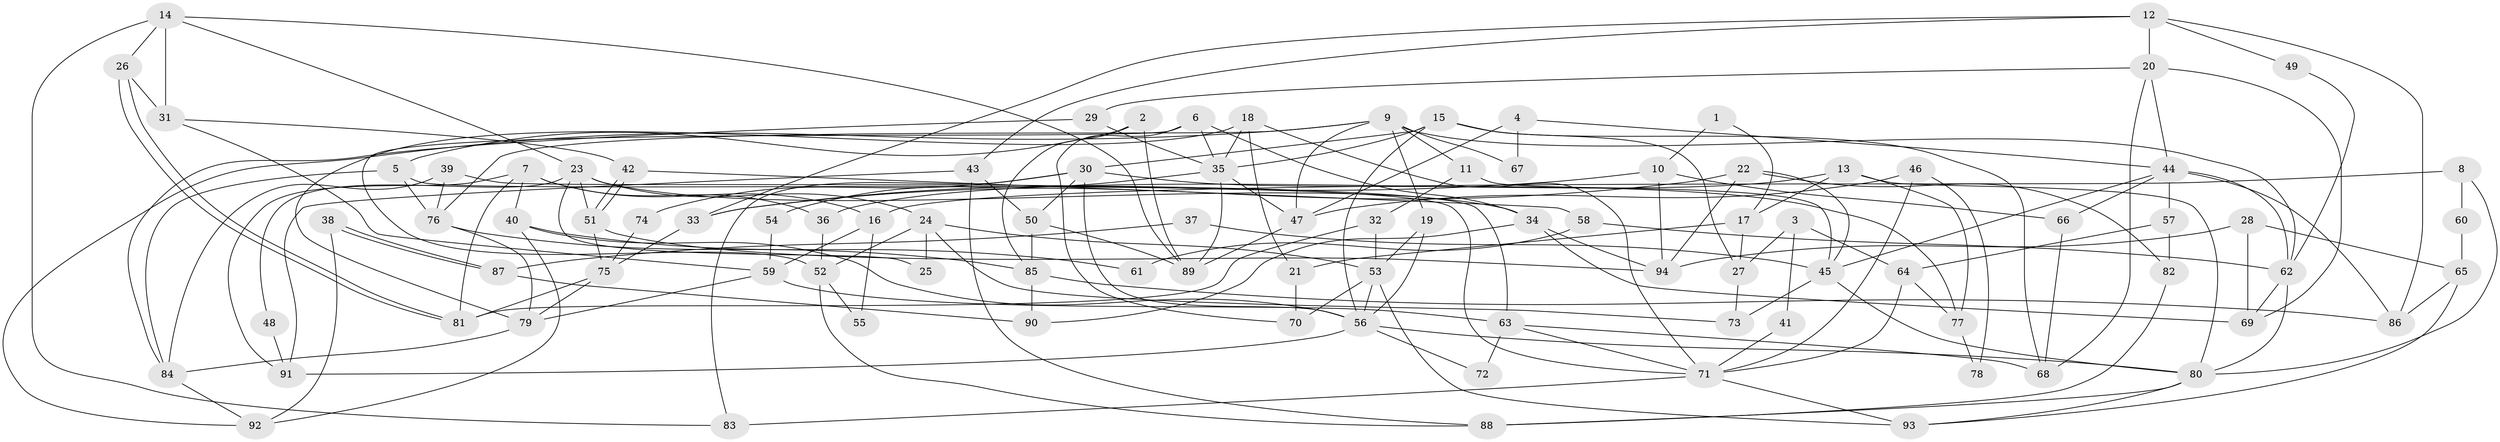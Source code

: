 // coarse degree distribution, {4: 0.16923076923076924, 6: 0.12307692307692308, 5: 0.15384615384615385, 3: 0.2, 7: 0.13846153846153847, 8: 0.06153846153846154, 2: 0.13846153846153847, 10: 0.015384615384615385}
// Generated by graph-tools (version 1.1) at 2025/52/02/27/25 19:52:07]
// undirected, 94 vertices, 188 edges
graph export_dot {
graph [start="1"]
  node [color=gray90,style=filled];
  1;
  2;
  3;
  4;
  5;
  6;
  7;
  8;
  9;
  10;
  11;
  12;
  13;
  14;
  15;
  16;
  17;
  18;
  19;
  20;
  21;
  22;
  23;
  24;
  25;
  26;
  27;
  28;
  29;
  30;
  31;
  32;
  33;
  34;
  35;
  36;
  37;
  38;
  39;
  40;
  41;
  42;
  43;
  44;
  45;
  46;
  47;
  48;
  49;
  50;
  51;
  52;
  53;
  54;
  55;
  56;
  57;
  58;
  59;
  60;
  61;
  62;
  63;
  64;
  65;
  66;
  67;
  68;
  69;
  70;
  71;
  72;
  73;
  74;
  75;
  76;
  77;
  78;
  79;
  80;
  81;
  82;
  83;
  84;
  85;
  86;
  87;
  88;
  89;
  90;
  91;
  92;
  93;
  94;
  1 -- 10;
  1 -- 17;
  2 -- 89;
  2 -- 5;
  2 -- 85;
  3 -- 64;
  3 -- 27;
  3 -- 41;
  4 -- 47;
  4 -- 44;
  4 -- 67;
  5 -- 71;
  5 -- 76;
  5 -- 84;
  6 -- 35;
  6 -- 34;
  6 -- 52;
  6 -- 70;
  7 -- 40;
  7 -- 81;
  7 -- 16;
  7 -- 36;
  7 -- 91;
  8 -- 16;
  8 -- 80;
  8 -- 60;
  9 -- 76;
  9 -- 19;
  9 -- 11;
  9 -- 47;
  9 -- 62;
  9 -- 67;
  9 -- 92;
  10 -- 33;
  10 -- 66;
  10 -- 94;
  11 -- 32;
  11 -- 45;
  12 -- 20;
  12 -- 43;
  12 -- 33;
  12 -- 49;
  12 -- 86;
  13 -- 36;
  13 -- 80;
  13 -- 17;
  13 -- 77;
  14 -- 89;
  14 -- 26;
  14 -- 23;
  14 -- 31;
  14 -- 83;
  15 -- 27;
  15 -- 35;
  15 -- 30;
  15 -- 56;
  15 -- 68;
  16 -- 59;
  16 -- 55;
  17 -- 21;
  17 -- 27;
  18 -- 79;
  18 -- 71;
  18 -- 21;
  18 -- 35;
  19 -- 56;
  19 -- 53;
  20 -- 68;
  20 -- 69;
  20 -- 29;
  20 -- 44;
  21 -- 70;
  22 -- 94;
  22 -- 45;
  22 -- 33;
  22 -- 82;
  23 -- 34;
  23 -- 24;
  23 -- 25;
  23 -- 48;
  23 -- 51;
  24 -- 52;
  24 -- 25;
  24 -- 53;
  24 -- 73;
  26 -- 81;
  26 -- 81;
  26 -- 31;
  27 -- 73;
  28 -- 94;
  28 -- 65;
  28 -- 69;
  29 -- 35;
  29 -- 84;
  30 -- 50;
  30 -- 56;
  30 -- 74;
  30 -- 77;
  30 -- 83;
  31 -- 59;
  31 -- 42;
  32 -- 53;
  32 -- 81;
  33 -- 75;
  34 -- 94;
  34 -- 69;
  34 -- 90;
  35 -- 47;
  35 -- 54;
  35 -- 89;
  36 -- 52;
  37 -- 45;
  37 -- 87;
  38 -- 87;
  38 -- 87;
  38 -- 92;
  39 -- 84;
  39 -- 76;
  39 -- 63;
  40 -- 92;
  40 -- 56;
  40 -- 61;
  41 -- 71;
  42 -- 51;
  42 -- 51;
  42 -- 58;
  43 -- 91;
  43 -- 88;
  43 -- 50;
  44 -- 62;
  44 -- 45;
  44 -- 57;
  44 -- 66;
  44 -- 86;
  45 -- 73;
  45 -- 80;
  46 -- 71;
  46 -- 47;
  46 -- 78;
  47 -- 89;
  48 -- 91;
  49 -- 62;
  50 -- 85;
  50 -- 89;
  51 -- 75;
  51 -- 94;
  52 -- 88;
  52 -- 55;
  53 -- 56;
  53 -- 70;
  53 -- 93;
  54 -- 59;
  56 -- 72;
  56 -- 80;
  56 -- 91;
  57 -- 64;
  57 -- 82;
  58 -- 62;
  58 -- 61;
  59 -- 63;
  59 -- 79;
  60 -- 65;
  62 -- 80;
  62 -- 69;
  63 -- 71;
  63 -- 68;
  63 -- 72;
  64 -- 71;
  64 -- 77;
  65 -- 93;
  65 -- 86;
  66 -- 68;
  71 -- 93;
  71 -- 83;
  74 -- 75;
  75 -- 79;
  75 -- 81;
  76 -- 85;
  76 -- 79;
  77 -- 78;
  79 -- 84;
  80 -- 88;
  80 -- 93;
  82 -- 88;
  84 -- 92;
  85 -- 86;
  85 -- 90;
  87 -- 90;
}
